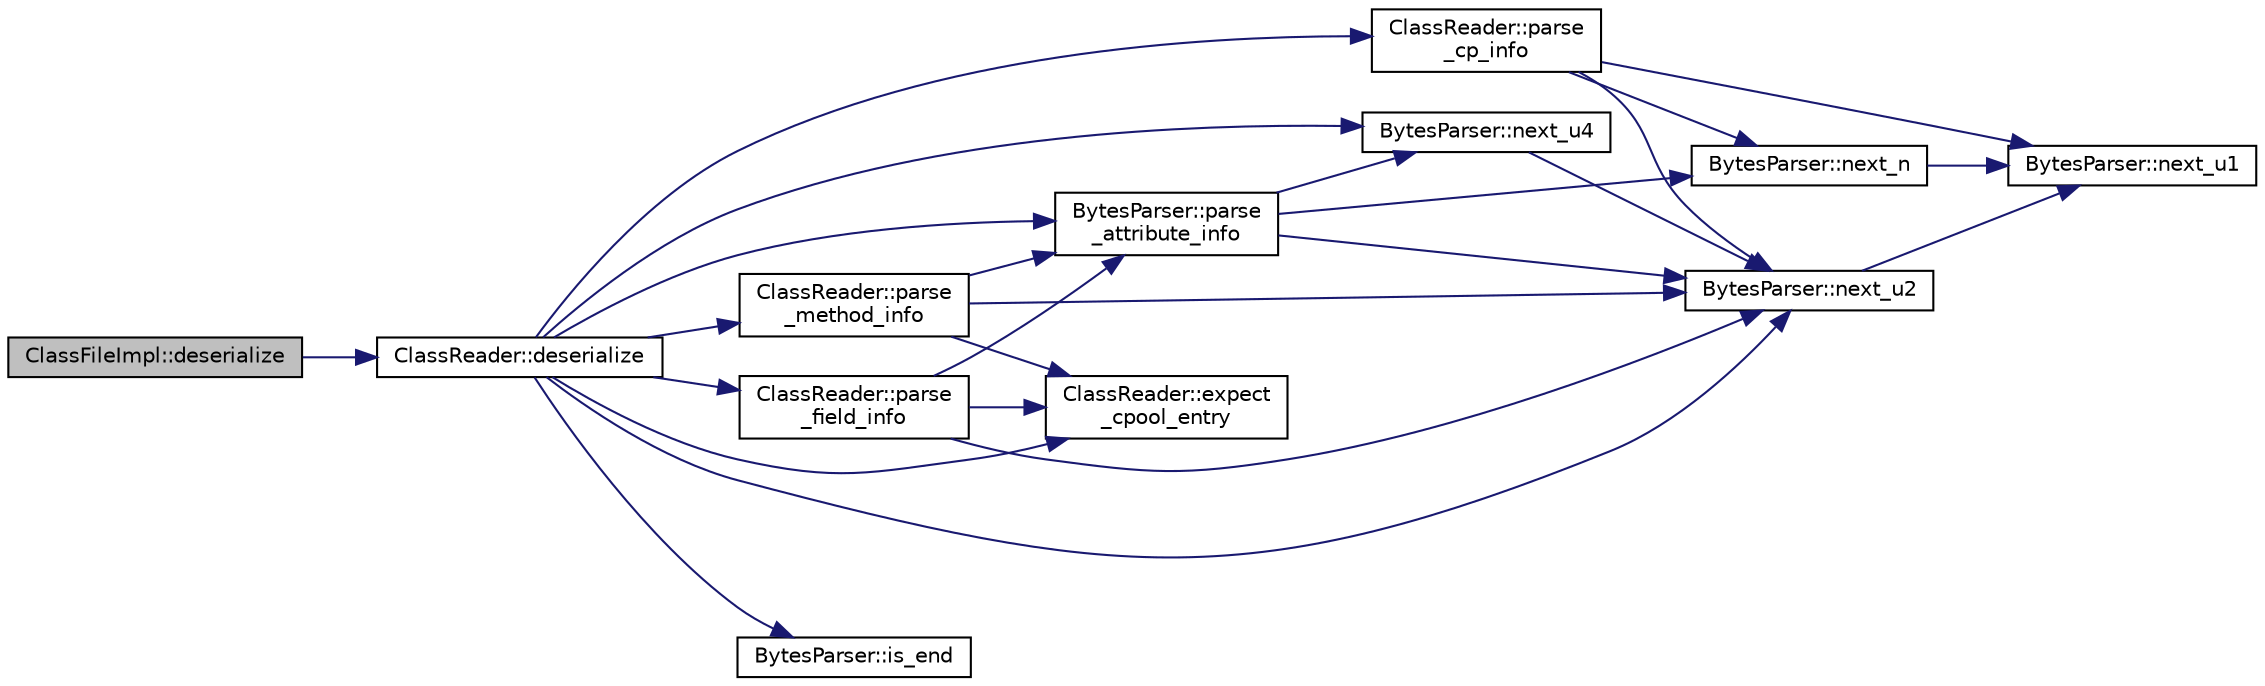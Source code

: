digraph "ClassFileImpl::deserialize"
{
  bgcolor="transparent";
  edge [fontname="Helvetica",fontsize="10",labelfontname="Helvetica",labelfontsize="10"];
  node [fontname="Helvetica",fontsize="10",shape=record];
  rankdir="LR";
  Node8 [label="ClassFileImpl::deserialize",height=0.2,width=0.4,color="black", fillcolor="grey75", style="filled", fontcolor="black"];
  Node8 -> Node9 [color="midnightblue",fontsize="10",style="solid",fontname="Helvetica"];
  Node9 [label="ClassReader::deserialize",height=0.2,width=0.4,color="black",URL="$classClassReader.html#a001cc48324c31430559b43976d731e8a"];
  Node9 -> Node10 [color="midnightblue",fontsize="10",style="solid",fontname="Helvetica"];
  Node10 [label="BytesParser::next_u4",height=0.2,width=0.4,color="black",URL="$classBytesParser.html#a1023beb9a406a24c4080c95fbe8fd884",tooltip="Consumes and returns the next unsigned int, in network order. "];
  Node10 -> Node11 [color="midnightblue",fontsize="10",style="solid",fontname="Helvetica"];
  Node11 [label="BytesParser::next_u2",height=0.2,width=0.4,color="black",URL="$classBytesParser.html#a8c1d8a37eabff268351e38706a78ce2a",tooltip="Consumes and returns the next unsigned short, in network order. "];
  Node11 -> Node12 [color="midnightblue",fontsize="10",style="solid",fontname="Helvetica"];
  Node12 [label="BytesParser::next_u1",height=0.2,width=0.4,color="black",URL="$classBytesParser.html#a18a5ff71458418a33c99d301ecc37579",tooltip="Consumes and returns the next unsigned char, in network order. "];
  Node9 -> Node11 [color="midnightblue",fontsize="10",style="solid",fontname="Helvetica"];
  Node9 -> Node13 [color="midnightblue",fontsize="10",style="solid",fontname="Helvetica"];
  Node13 [label="ClassReader::parse\l_cp_info",height=0.2,width=0.4,color="black",URL="$classClassReader.html#ac4c0b613d45cf507b2e85c61c28541cb"];
  Node13 -> Node12 [color="midnightblue",fontsize="10",style="solid",fontname="Helvetica"];
  Node13 -> Node11 [color="midnightblue",fontsize="10",style="solid",fontname="Helvetica"];
  Node13 -> Node14 [color="midnightblue",fontsize="10",style="solid",fontname="Helvetica"];
  Node14 [label="BytesParser::next_n",height=0.2,width=0.4,color="black",URL="$classBytesParser.html#acb95ccefd93aa90ae9c74aaec13b497e",tooltip="Consumes and returns the next n bytes. "];
  Node14 -> Node12 [color="midnightblue",fontsize="10",style="solid",fontname="Helvetica"];
  Node9 -> Node15 [color="midnightblue",fontsize="10",style="solid",fontname="Helvetica"];
  Node15 [label="ClassReader::expect\l_cpool_entry",height=0.2,width=0.4,color="black",URL="$classClassReader.html#a7f8a951758bdb961ebf36088301ac1b4"];
  Node9 -> Node16 [color="midnightblue",fontsize="10",style="solid",fontname="Helvetica"];
  Node16 [label="ClassReader::parse\l_field_info",height=0.2,width=0.4,color="black",URL="$classClassReader.html#a434b73f04e1502c936593ab63094d838",tooltip="Parses a field_info struct from the data buffer. "];
  Node16 -> Node11 [color="midnightblue",fontsize="10",style="solid",fontname="Helvetica"];
  Node16 -> Node15 [color="midnightblue",fontsize="10",style="solid",fontname="Helvetica"];
  Node16 -> Node17 [color="midnightblue",fontsize="10",style="solid",fontname="Helvetica"];
  Node17 [label="BytesParser::parse\l_attribute_info",height=0.2,width=0.4,color="black",URL="$classBytesParser.html#ab7c84f75bd3dc2bcac74fd3ff4c6510a",tooltip="Parses an attribute_info struct from the data buffer. "];
  Node17 -> Node11 [color="midnightblue",fontsize="10",style="solid",fontname="Helvetica"];
  Node17 -> Node10 [color="midnightblue",fontsize="10",style="solid",fontname="Helvetica"];
  Node17 -> Node14 [color="midnightblue",fontsize="10",style="solid",fontname="Helvetica"];
  Node9 -> Node18 [color="midnightblue",fontsize="10",style="solid",fontname="Helvetica"];
  Node18 [label="ClassReader::parse\l_method_info",height=0.2,width=0.4,color="black",URL="$classClassReader.html#a0eb68204b1979e2a2758c05f200a7be3",tooltip="Parses a method_info struct from the data buffer. "];
  Node18 -> Node11 [color="midnightblue",fontsize="10",style="solid",fontname="Helvetica"];
  Node18 -> Node15 [color="midnightblue",fontsize="10",style="solid",fontname="Helvetica"];
  Node18 -> Node17 [color="midnightblue",fontsize="10",style="solid",fontname="Helvetica"];
  Node9 -> Node17 [color="midnightblue",fontsize="10",style="solid",fontname="Helvetica"];
  Node9 -> Node19 [color="midnightblue",fontsize="10",style="solid",fontname="Helvetica"];
  Node19 [label="BytesParser::is_end",height=0.2,width=0.4,color="black",URL="$classBytesParser.html#a0cef47c62af80c1a50fc507c5a869757",tooltip="Returns whether all the data has been parsed. "];
}
